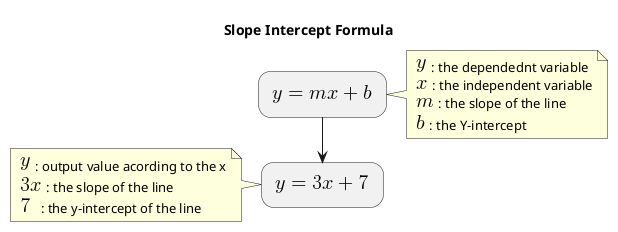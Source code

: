 @startuml Slope_Intercept

title Slope Intercept Formula
  
:<math>y=mx+b</math>;

note right
  <math>y</math>: the dependednt variable 
  <math>x</math>: the independent variable
  <math>m</math>: the slope of the line
  <math>b</math>: the Y-intercept 
end note

:<math>y=3x+7</math>;

note left
  <math>y</math>: output value acording to the x
  <math>3x</math>: the slope of the line
  <math>7</math>  : the y-intercept of the line
end note

@enduml